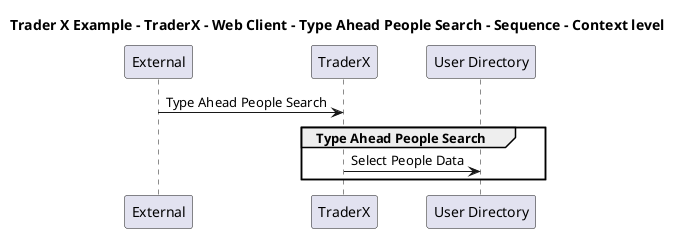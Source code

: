 @startuml

title Trader X Example - TraderX - Web Client - Type Ahead People Search - Sequence - Context level

participant "External" as C4InterFlow.SoftwareSystems.ExternalSystem
participant "TraderX" as TraderXExample.SoftwareSystems.TraderX
participant "User Directory" as TraderXExample.SoftwareSystems.UserDirectory

C4InterFlow.SoftwareSystems.ExternalSystem -> TraderXExample.SoftwareSystems.TraderX : Type Ahead People Search
group Type Ahead People Search
TraderXExample.SoftwareSystems.TraderX -> TraderXExample.SoftwareSystems.UserDirectory : Select People Data
end


@enduml
